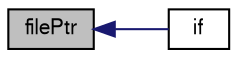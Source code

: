 digraph "filePtr"
{
  bgcolor="transparent";
  edge [fontname="FreeSans",fontsize="10",labelfontname="FreeSans",labelfontsize="10"];
  node [fontname="FreeSans",fontsize="10",shape=record];
  rankdir="LR";
  Node2383 [label="filePtr",height=0.2,width=0.4,color="black", fillcolor="grey75", style="filled", fontcolor="black"];
  Node2383 -> Node2384 [dir="back",color="midnightblue",fontsize="10",style="solid",fontname="FreeSans"];
  Node2384 [label="if",height=0.2,width=0.4,color="black",URL="$a38939.html#a1fdff63793d836d4f1c41c9b7a785b1a"];
}
